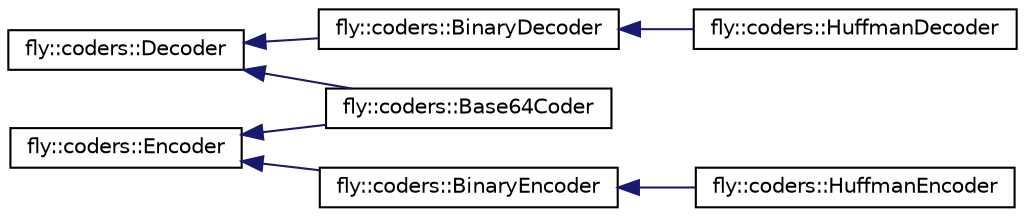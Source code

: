 digraph "Graphical Class Hierarchy"
{
 // LATEX_PDF_SIZE
  edge [fontname="Helvetica",fontsize="10",labelfontname="Helvetica",labelfontsize="10"];
  node [fontname="Helvetica",fontsize="10",shape=record];
  rankdir="LR";
  Node0 [label="fly::coders::Decoder",height=0.2,width=0.4,color="black", fillcolor="white", style="filled",URL="$classfly_1_1coders_1_1_decoder.html",tooltip=" "];
  Node0 -> Node1 [dir="back",color="midnightblue",fontsize="10",style="solid",fontname="Helvetica"];
  Node1 [label="fly::coders::Base64Coder",height=0.2,width=0.4,color="black", fillcolor="white", style="filled",URL="$classfly_1_1coders_1_1_base64_coder.html",tooltip=" "];
  Node0 -> Node2 [dir="back",color="midnightblue",fontsize="10",style="solid",fontname="Helvetica"];
  Node2 [label="fly::coders::BinaryDecoder",height=0.2,width=0.4,color="black", fillcolor="white", style="filled",URL="$classfly_1_1coders_1_1_binary_decoder.html",tooltip=" "];
  Node2 -> Node3 [dir="back",color="midnightblue",fontsize="10",style="solid",fontname="Helvetica"];
  Node3 [label="fly::coders::HuffmanDecoder",height=0.2,width=0.4,color="black", fillcolor="white", style="filled",URL="$classfly_1_1coders_1_1_huffman_decoder.html",tooltip=" "];
  Node86 [label="fly::coders::Encoder",height=0.2,width=0.4,color="black", fillcolor="white", style="filled",URL="$classfly_1_1coders_1_1_encoder.html",tooltip=" "];
  Node86 -> Node1 [dir="back",color="midnightblue",fontsize="10",style="solid",fontname="Helvetica"];
  Node86 -> Node87 [dir="back",color="midnightblue",fontsize="10",style="solid",fontname="Helvetica"];
  Node87 [label="fly::coders::BinaryEncoder",height=0.2,width=0.4,color="black", fillcolor="white", style="filled",URL="$classfly_1_1coders_1_1_binary_encoder.html",tooltip=" "];
  Node87 -> Node88 [dir="back",color="midnightblue",fontsize="10",style="solid",fontname="Helvetica"];
  Node88 [label="fly::coders::HuffmanEncoder",height=0.2,width=0.4,color="black", fillcolor="white", style="filled",URL="$classfly_1_1coders_1_1_huffman_encoder.html",tooltip=" "];
}
